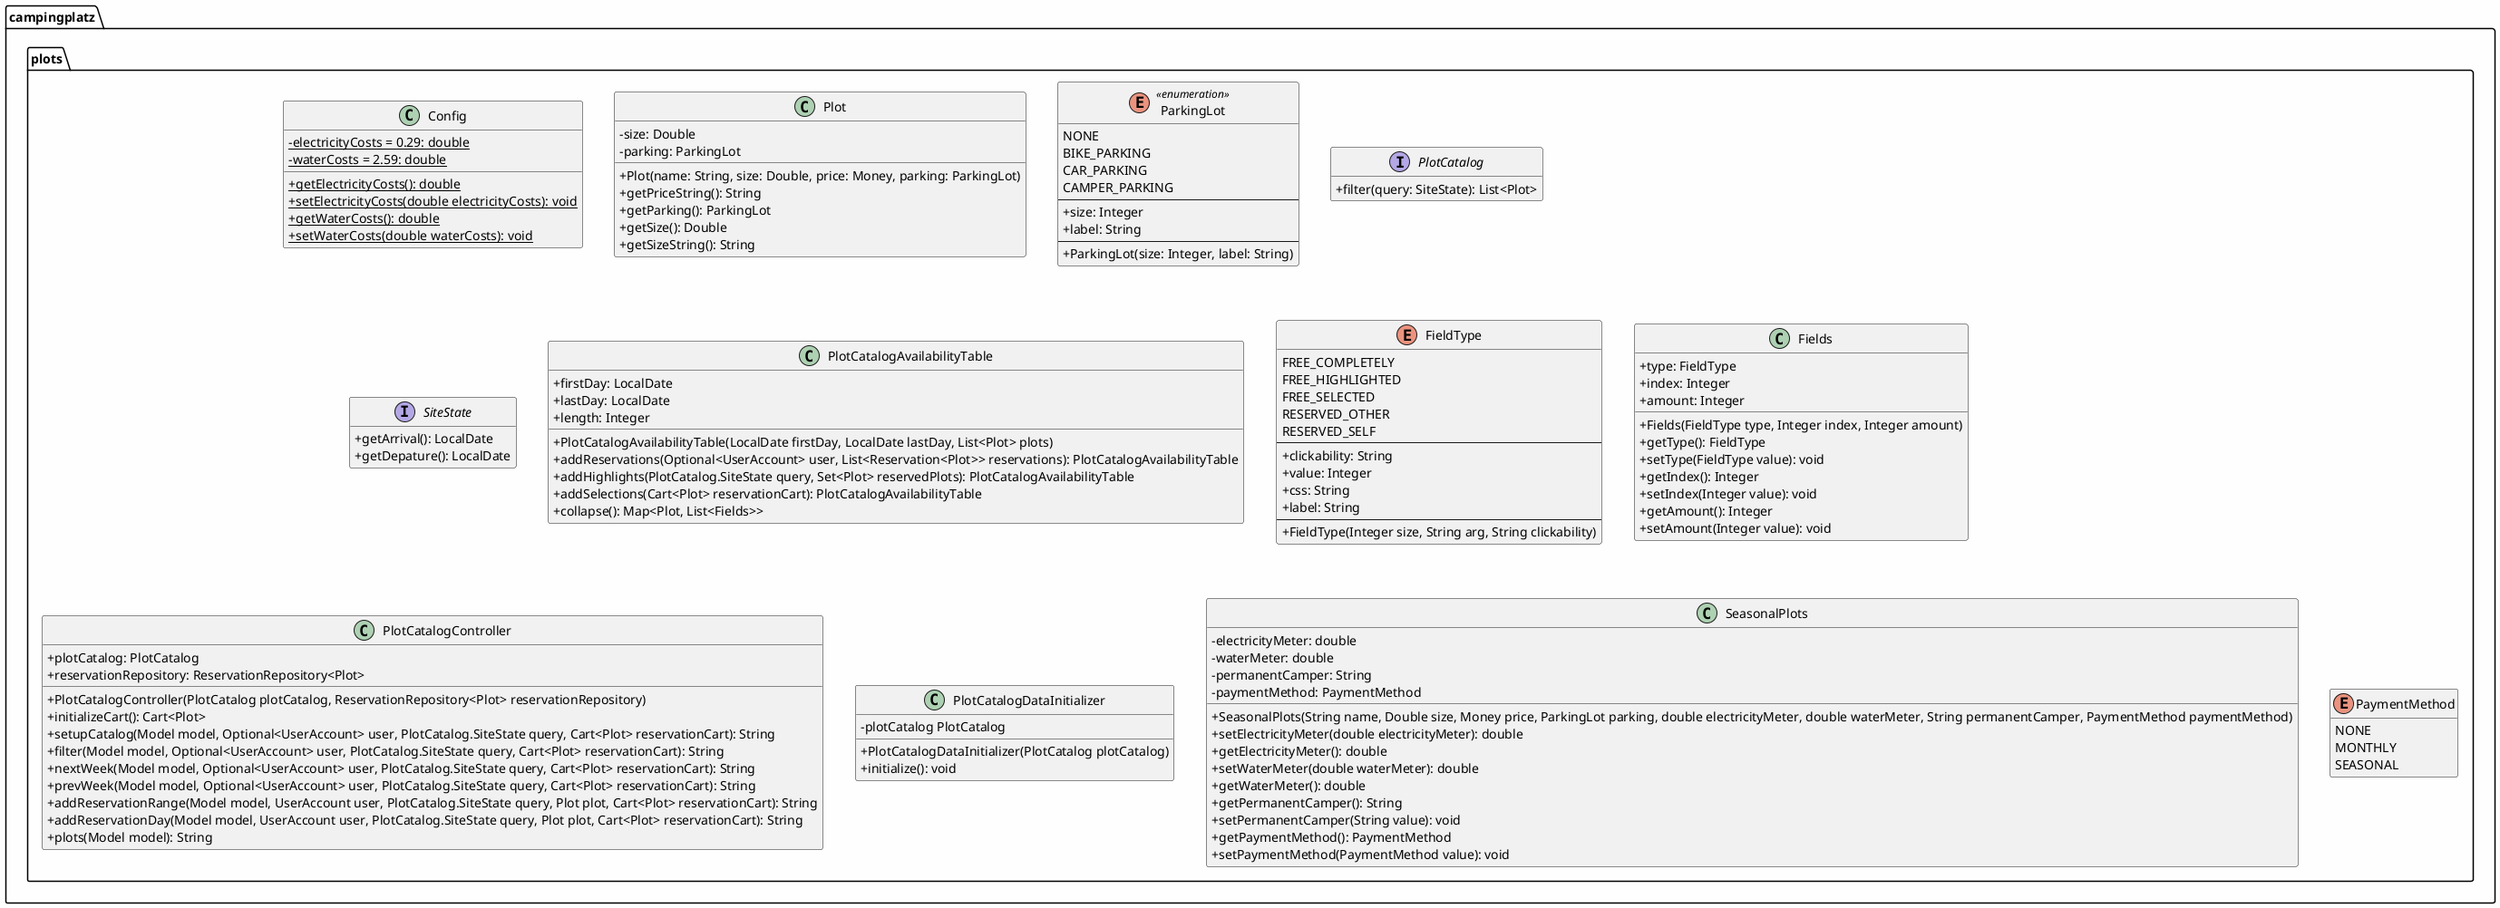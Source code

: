 @startuml
hide empty fields
hide empty methods
skinparam classAttributeIconSize 0
skinparam linetype ortho
skinparam BackgroundColor #FEFEFE

package campingplatz.plots {
    class Config{
    -{static} electricityCosts = 0.29: double
    -{static} waterCosts = 2.59: double
    +{static}getElectricityCosts(): double
    +{static}setElectricityCosts(double electricityCosts): void
    +{static}getWaterCosts(): double
    +{static}setWaterCosts(double waterCosts): void
    }
    class Plot{
    -size: Double
    -parking: ParkingLot
    +Plot(name: String, size: Double, price: Money, parking: ParkingLot)
    +getPriceString(): String
    +getParking(): ParkingLot
    +getSize(): Double
    +getSizeString(): String
    }
    enum ParkingLot<<enumeration>>{
    NONE
    BIKE_PARKING
    CAR_PARKING
    CAMPER_PARKING
    --
    +size: Integer
    +label: String
    --
    +ParkingLot(size: Integer, label: String)
    }
    interface PlotCatalog{
    +filter(query: SiteState): List<Plot>
    }
    interface SiteState{
    +getArrival(): LocalDate
    +getDepature(): LocalDate
    }
    class PlotCatalogAvailabilityTable{
    +firstDay: LocalDate
    +lastDay: LocalDate
    +length: Integer
    +PlotCatalogAvailabilityTable(LocalDate firstDay, LocalDate lastDay, List<Plot> plots)
    +addReservations(Optional<UserAccount> user, List<Reservation<Plot>> reservations): PlotCatalogAvailabilityTable
    +addHighlights(PlotCatalog.SiteState query, Set<Plot> reservedPlots): PlotCatalogAvailabilityTable
    +addSelections(Cart<Plot> reservationCart): PlotCatalogAvailabilityTable
    +collapse(): Map<Plot, List<Fields>>
    }
    enum FieldType{
    FREE_COMPLETELY
    FREE_HIGHLIGHTED
    FREE_SELECTED
    RESERVED_OTHER
    RESERVED_SELF
    --
    +clickability: String
    +value: Integer
    +css: String
    +label: String
    --
    +FieldType(Integer size, String arg, String clickability)
    }
    class Fields{
    +type: FieldType
    +index: Integer
    +amount: Integer
    +Fields(FieldType type, Integer index, Integer amount)
    +getType(): FieldType
    +setType(FieldType value): void
    +getIndex(): Integer
    +setIndex(Integer value): void
    +getAmount(): Integer
    +setAmount(Integer value): void
    }
    class PlotCatalogController{
    +plotCatalog: PlotCatalog
    +reservationRepository: ReservationRepository<Plot>
    +PlotCatalogController(PlotCatalog plotCatalog, ReservationRepository<Plot> reservationRepository)
    +initializeCart(): Cart<Plot>
    +setupCatalog(Model model, Optional<UserAccount> user, PlotCatalog.SiteState query, Cart<Plot> reservationCart): String
    +filter(Model model, Optional<UserAccount> user, PlotCatalog.SiteState query, Cart<Plot> reservationCart): String
    +nextWeek(Model model, Optional<UserAccount> user, PlotCatalog.SiteState query, Cart<Plot> reservationCart): String
    +prevWeek(Model model, Optional<UserAccount> user, PlotCatalog.SiteState query, Cart<Plot> reservationCart): String
    +addReservationRange(Model model, UserAccount user, PlotCatalog.SiteState query, Plot plot, Cart<Plot> reservationCart): String
    +addReservationDay(Model model, UserAccount user, PlotCatalog.SiteState query, Plot plot, Cart<Plot> reservationCart): String
    +plots(Model model): String
    }
    class PlotCatalogDataInitializer{
    -plotCatalog PlotCatalog
    +PlotCatalogDataInitializer(PlotCatalog plotCatalog)
    +initialize(): void
    }
    class SeasonalPlots{
    -electricityMeter: double
    -waterMeter: double
    -permanentCamper: String
    -paymentMethod: PaymentMethod
    +SeasonalPlots(String name, Double size, Money price, ParkingLot parking, double electricityMeter, double waterMeter, String permanentCamper, PaymentMethod paymentMethod)
    +setElectricityMeter(double electricityMeter): double
    +getElectricityMeter(): double
    +setWaterMeter(double waterMeter): double
    +getWaterMeter(): double
    +getPermanentCamper(): String
    +setPermanentCamper(String value): void
    +getPaymentMethod(): PaymentMethod
    +setPaymentMethod(PaymentMethod value): void
    }
    enum PaymentMethod{
    NONE
    MONTHLY
    SEASONAL
    }
}


@enduml